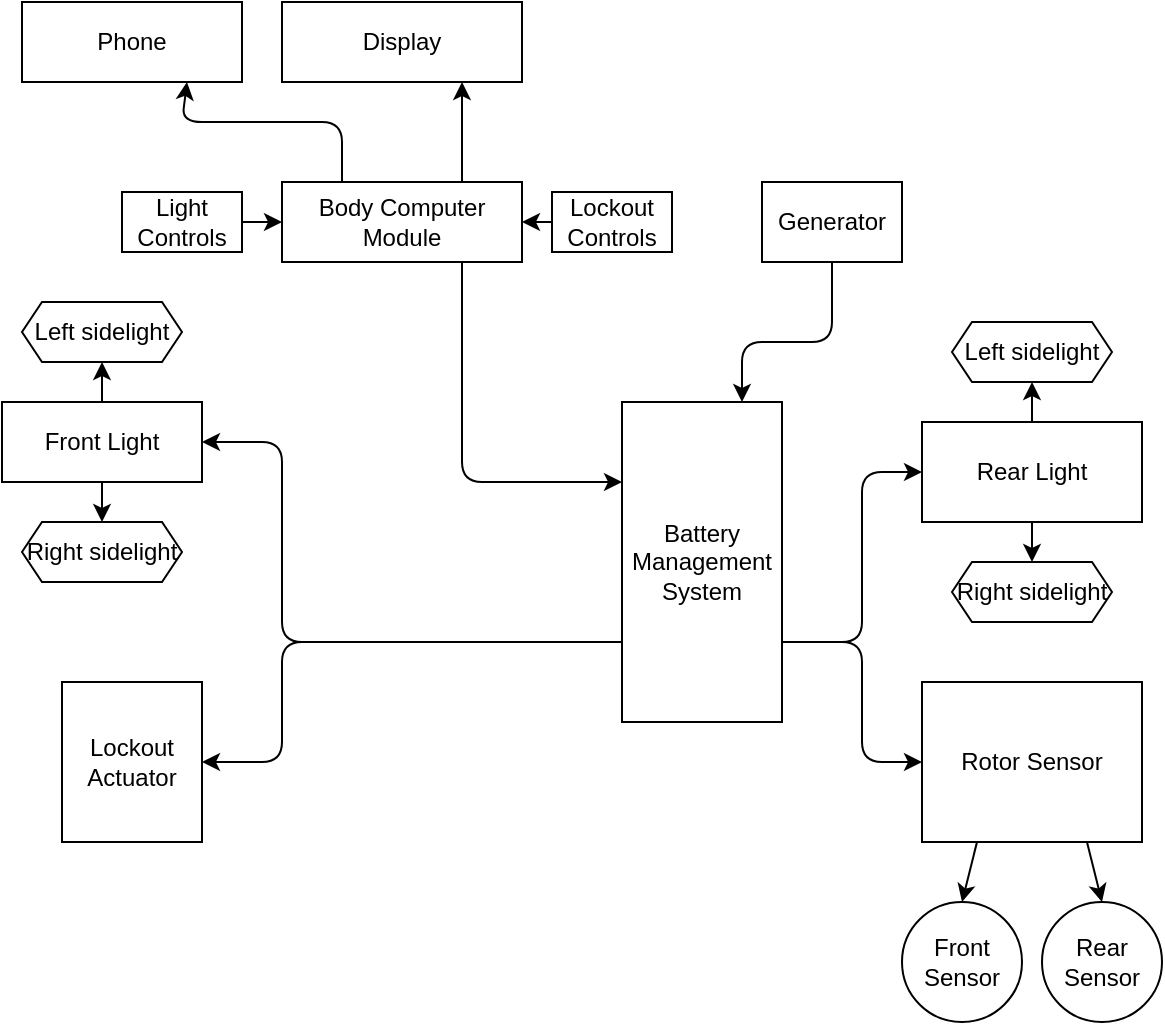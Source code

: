 <mxfile>
    <diagram id="QZl6kdypkiAFzV_tdvJc" name="Page-1">
        <mxGraphModel dx="865" dy="570" grid="1" gridSize="10" guides="1" tooltips="1" connect="1" arrows="1" fold="1" page="1" pageScale="1" pageWidth="850" pageHeight="1100" math="0" shadow="0">
            <root>
                <mxCell id="0"/>
                <mxCell id="1" parent="0"/>
                <mxCell id="10" style="edgeStyle=none;html=1;exitX=0.75;exitY=0;exitDx=0;exitDy=0;entryX=0.75;entryY=1;entryDx=0;entryDy=0;" parent="1" source="2" target="9" edge="1">
                    <mxGeometry relative="1" as="geometry"/>
                </mxCell>
                <mxCell id="13" style="edgeStyle=none;html=1;exitX=0.75;exitY=1;exitDx=0;exitDy=0;entryX=0;entryY=0.25;entryDx=0;entryDy=0;" parent="1" source="2" target="7" edge="1">
                    <mxGeometry relative="1" as="geometry">
                        <Array as="points">
                            <mxPoint x="360" y="320"/>
                        </Array>
                    </mxGeometry>
                </mxCell>
                <mxCell id="37" style="edgeStyle=none;html=1;exitX=0.25;exitY=0;exitDx=0;exitDy=0;entryX=0.75;entryY=1;entryDx=0;entryDy=0;" edge="1" parent="1" source="2" target="36">
                    <mxGeometry relative="1" as="geometry">
                        <Array as="points">
                            <mxPoint x="300" y="140"/>
                            <mxPoint x="220" y="140"/>
                        </Array>
                    </mxGeometry>
                </mxCell>
                <mxCell id="2" value="Body Computer Module" style="rounded=0;whiteSpace=wrap;html=1;" parent="1" vertex="1">
                    <mxGeometry x="270" y="170" width="120" height="40" as="geometry"/>
                </mxCell>
                <mxCell id="23" style="edgeStyle=none;html=1;exitX=0.25;exitY=1;exitDx=0;exitDy=0;entryX=0.5;entryY=0;entryDx=0;entryDy=0;" parent="1" source="3" target="21" edge="1">
                    <mxGeometry relative="1" as="geometry"/>
                </mxCell>
                <mxCell id="24" style="edgeStyle=none;html=1;exitX=0.75;exitY=1;exitDx=0;exitDy=0;entryX=0.5;entryY=0;entryDx=0;entryDy=0;" parent="1" source="3" target="22" edge="1">
                    <mxGeometry relative="1" as="geometry"/>
                </mxCell>
                <mxCell id="3" value="Rotor Sensor" style="rounded=0;whiteSpace=wrap;html=1;" parent="1" vertex="1">
                    <mxGeometry x="590" y="420" width="110" height="80" as="geometry"/>
                </mxCell>
                <mxCell id="34" style="edgeStyle=none;html=1;exitX=0.5;exitY=1;exitDx=0;exitDy=0;entryX=0.5;entryY=0;entryDx=0;entryDy=0;" parent="1" source="4" target="32" edge="1">
                    <mxGeometry relative="1" as="geometry"/>
                </mxCell>
                <mxCell id="35" style="edgeStyle=none;html=1;exitX=0.5;exitY=0;exitDx=0;exitDy=0;entryX=0.5;entryY=1;entryDx=0;entryDy=0;" parent="1" source="4" target="31" edge="1">
                    <mxGeometry relative="1" as="geometry"/>
                </mxCell>
                <mxCell id="4" value="Rear Light" style="rounded=0;whiteSpace=wrap;html=1;" parent="1" vertex="1">
                    <mxGeometry x="590" y="290" width="110" height="50" as="geometry"/>
                </mxCell>
                <mxCell id="27" style="edgeStyle=none;html=1;exitX=0.5;exitY=1;exitDx=0;exitDy=0;entryX=0.5;entryY=0;entryDx=0;entryDy=0;" parent="1" source="5" target="26" edge="1">
                    <mxGeometry relative="1" as="geometry"/>
                </mxCell>
                <mxCell id="28" style="edgeStyle=none;html=1;exitX=0.5;exitY=0;exitDx=0;exitDy=0;entryX=0.5;entryY=1;entryDx=0;entryDy=0;" parent="1" source="5" target="25" edge="1">
                    <mxGeometry relative="1" as="geometry"/>
                </mxCell>
                <mxCell id="5" value="Front Light" style="rounded=0;whiteSpace=wrap;html=1;" parent="1" vertex="1">
                    <mxGeometry x="130" y="280" width="100" height="40" as="geometry"/>
                </mxCell>
                <mxCell id="6" value="Lockout Actuator" style="rounded=0;whiteSpace=wrap;html=1;" parent="1" vertex="1">
                    <mxGeometry x="160" y="420" width="70" height="80" as="geometry"/>
                </mxCell>
                <mxCell id="14" style="edgeStyle=none;html=1;exitX=0;exitY=0.75;exitDx=0;exitDy=0;entryX=1;entryY=0.5;entryDx=0;entryDy=0;" parent="1" source="7" target="6" edge="1">
                    <mxGeometry relative="1" as="geometry">
                        <Array as="points">
                            <mxPoint x="270" y="400"/>
                            <mxPoint x="270" y="460"/>
                        </Array>
                    </mxGeometry>
                </mxCell>
                <mxCell id="15" style="edgeStyle=none;html=1;exitX=0;exitY=0.75;exitDx=0;exitDy=0;entryX=1;entryY=0.5;entryDx=0;entryDy=0;" parent="1" source="7" target="5" edge="1">
                    <mxGeometry relative="1" as="geometry">
                        <Array as="points">
                            <mxPoint x="270" y="400"/>
                            <mxPoint x="270" y="300"/>
                        </Array>
                    </mxGeometry>
                </mxCell>
                <mxCell id="16" style="edgeStyle=none;html=1;exitX=1;exitY=0.75;exitDx=0;exitDy=0;entryX=0;entryY=0.5;entryDx=0;entryDy=0;" parent="1" source="7" target="3" edge="1">
                    <mxGeometry relative="1" as="geometry">
                        <Array as="points">
                            <mxPoint x="560" y="400"/>
                            <mxPoint x="560" y="460"/>
                        </Array>
                    </mxGeometry>
                </mxCell>
                <mxCell id="17" style="edgeStyle=none;html=1;exitX=1;exitY=0.75;exitDx=0;exitDy=0;entryX=0;entryY=0.5;entryDx=0;entryDy=0;" parent="1" source="7" target="4" edge="1">
                    <mxGeometry relative="1" as="geometry">
                        <Array as="points">
                            <mxPoint x="560" y="400"/>
                            <mxPoint x="560" y="315"/>
                        </Array>
                    </mxGeometry>
                </mxCell>
                <mxCell id="7" value="Battery Management&lt;br&gt;System" style="rounded=0;whiteSpace=wrap;html=1;" parent="1" vertex="1">
                    <mxGeometry x="440" y="280" width="80" height="160" as="geometry"/>
                </mxCell>
                <mxCell id="18" style="edgeStyle=none;html=1;exitX=0.5;exitY=1;exitDx=0;exitDy=0;entryX=0.75;entryY=0;entryDx=0;entryDy=0;" parent="1" source="8" target="7" edge="1">
                    <mxGeometry relative="1" as="geometry">
                        <Array as="points">
                            <mxPoint x="545" y="250"/>
                            <mxPoint x="500" y="250"/>
                        </Array>
                    </mxGeometry>
                </mxCell>
                <mxCell id="8" value="Generator" style="rounded=0;whiteSpace=wrap;html=1;" parent="1" vertex="1">
                    <mxGeometry x="510" y="170" width="70" height="40" as="geometry"/>
                </mxCell>
                <mxCell id="9" value="Display" style="rounded=0;whiteSpace=wrap;html=1;" parent="1" vertex="1">
                    <mxGeometry x="270" y="80" width="120" height="40" as="geometry"/>
                </mxCell>
                <mxCell id="20" style="edgeStyle=none;html=1;exitX=1;exitY=0.5;exitDx=0;exitDy=0;entryX=0;entryY=0.5;entryDx=0;entryDy=0;" parent="1" source="19" target="2" edge="1">
                    <mxGeometry relative="1" as="geometry"/>
                </mxCell>
                <mxCell id="19" value="Light Controls" style="rounded=0;whiteSpace=wrap;html=1;" parent="1" vertex="1">
                    <mxGeometry x="190" y="175" width="60" height="30" as="geometry"/>
                </mxCell>
                <mxCell id="21" value="Front&lt;br&gt;Sensor" style="ellipse;whiteSpace=wrap;html=1;aspect=fixed;" parent="1" vertex="1">
                    <mxGeometry x="580" y="530" width="60" height="60" as="geometry"/>
                </mxCell>
                <mxCell id="22" value="Rear&lt;br&gt;Sensor" style="ellipse;whiteSpace=wrap;html=1;aspect=fixed;" parent="1" vertex="1">
                    <mxGeometry x="650" y="530" width="60" height="60" as="geometry"/>
                </mxCell>
                <mxCell id="25" value="Left sidelight" style="shape=hexagon;perimeter=hexagonPerimeter2;whiteSpace=wrap;html=1;fixedSize=1;size=10;" parent="1" vertex="1">
                    <mxGeometry x="140" y="230" width="80" height="30" as="geometry"/>
                </mxCell>
                <mxCell id="26" value="Right sidelight" style="shape=hexagon;perimeter=hexagonPerimeter2;whiteSpace=wrap;html=1;fixedSize=1;size=10;" parent="1" vertex="1">
                    <mxGeometry x="140" y="340" width="80" height="30" as="geometry"/>
                </mxCell>
                <mxCell id="30" style="edgeStyle=none;html=1;exitX=0;exitY=0.5;exitDx=0;exitDy=0;entryX=1;entryY=0.5;entryDx=0;entryDy=0;" parent="1" source="29" target="2" edge="1">
                    <mxGeometry relative="1" as="geometry"/>
                </mxCell>
                <mxCell id="29" value="Lockout Controls" style="rounded=0;whiteSpace=wrap;html=1;" parent="1" vertex="1">
                    <mxGeometry x="405" y="175" width="60" height="30" as="geometry"/>
                </mxCell>
                <mxCell id="31" value="Left sidelight" style="shape=hexagon;perimeter=hexagonPerimeter2;whiteSpace=wrap;html=1;fixedSize=1;size=10;" parent="1" vertex="1">
                    <mxGeometry x="605" y="240" width="80" height="30" as="geometry"/>
                </mxCell>
                <mxCell id="32" value="Right sidelight" style="shape=hexagon;perimeter=hexagonPerimeter2;whiteSpace=wrap;html=1;fixedSize=1;size=10;" parent="1" vertex="1">
                    <mxGeometry x="605" y="360" width="80" height="30" as="geometry"/>
                </mxCell>
                <mxCell id="36" value="Phone" style="rounded=0;whiteSpace=wrap;html=1;" vertex="1" parent="1">
                    <mxGeometry x="140" y="80" width="110" height="40" as="geometry"/>
                </mxCell>
            </root>
        </mxGraphModel>
    </diagram>
</mxfile>